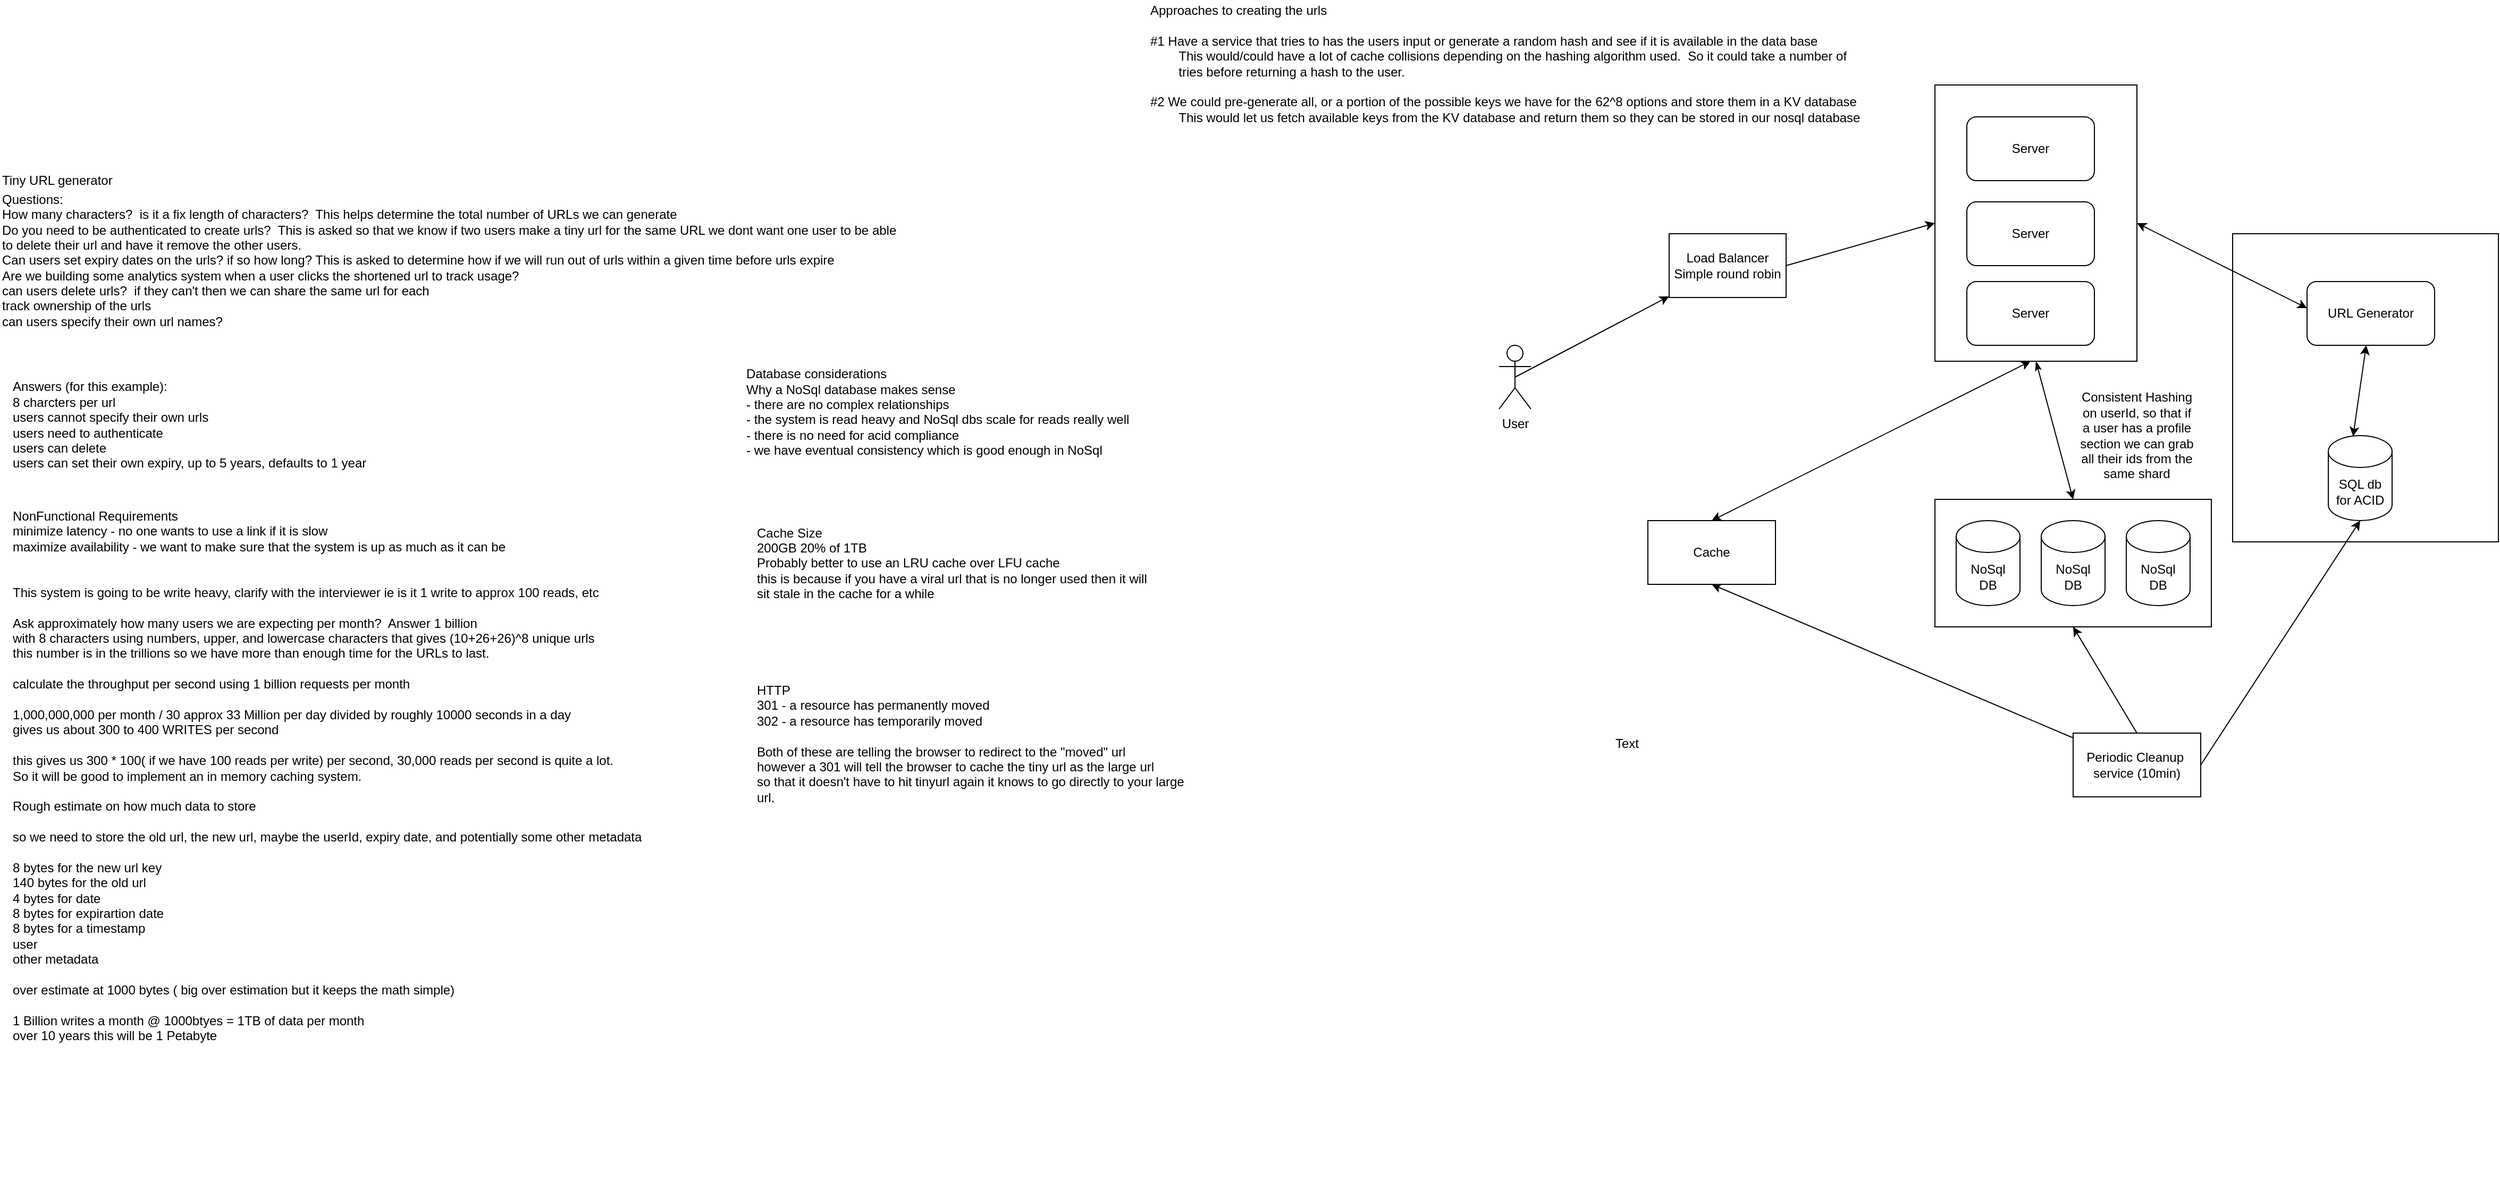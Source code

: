 <mxfile>
    <diagram id="CMv7QAz_QmGqdZHA5KE1" name="Page-1">
        <mxGraphModel dx="1920" dy="1181" grid="1" gridSize="10" guides="1" tooltips="1" connect="1" arrows="1" fold="1" page="0" pageScale="1" pageWidth="850" pageHeight="1100" math="0" shadow="0">
            <root>
                <mxCell id="0"/>
                <mxCell id="1" parent="0"/>
                <mxCell id="49" value="" style="rounded=0;whiteSpace=wrap;html=1;" vertex="1" parent="1">
                    <mxGeometry x="1790" y="120" width="260" height="120" as="geometry"/>
                </mxCell>
                <mxCell id="50" style="edgeStyle=none;html=1;exitX=0.5;exitY=1;exitDx=0;exitDy=0;entryX=0.5;entryY=0;entryDx=0;entryDy=0;startArrow=classicThin;startFill=1;" edge="1" parent="1" source="42" target="49">
                    <mxGeometry relative="1" as="geometry"/>
                </mxCell>
                <mxCell id="42" value="" style="rounded=0;whiteSpace=wrap;html=1;" vertex="1" parent="1">
                    <mxGeometry x="1790" y="-270" width="190" height="260" as="geometry"/>
                </mxCell>
                <mxCell id="30" value="" style="rounded=0;whiteSpace=wrap;html=1;" vertex="1" parent="1">
                    <mxGeometry x="2070" y="-130" width="250" height="290" as="geometry"/>
                </mxCell>
                <mxCell id="2" value="&lt;div&gt;&lt;span&gt;Tiny URL generator&lt;/span&gt;&lt;/div&gt;" style="text;html=1;align=left;verticalAlign=middle;resizable=0;points=[];autosize=1;strokeColor=none;fillColor=none;" vertex="1" parent="1">
                    <mxGeometry x="-30" y="-190" width="120" height="20" as="geometry"/>
                </mxCell>
                <mxCell id="3" value="Questions:&lt;br&gt;How many characters?&amp;nbsp; is it a fix length of characters?&amp;nbsp; This helps determine the total number of URLs we can generate&lt;br&gt;Do you need to be authenticated to create urls?&amp;nbsp; This is asked so that we know if two users make a tiny url for the same URL we dont want one user to be able&lt;br&gt;to delete their url and have it remove the other users.&lt;br&gt;Can users set expiry dates on the urls? if so how long? This is asked to determine how if we will run out of urls within a given time before urls expire&lt;br&gt;Are we building some analytics system when a user clicks the shortened url to track usage?&lt;br&gt;can users delete urls?&amp;nbsp; if they can't then we can share the same url for each&lt;br&gt;track ownership of the urls&lt;br&gt;can users specify their own url names?" style="text;html=1;align=left;verticalAlign=middle;resizable=0;points=[];autosize=1;strokeColor=none;fillColor=none;" vertex="1" parent="1">
                    <mxGeometry x="-30" y="-170" width="860" height="130" as="geometry"/>
                </mxCell>
                <mxCell id="4" value="Answers (for this example):&lt;br&gt;8 charcters per url&lt;br&gt;users cannot specify their own urls&lt;br&gt;users need to authenticate&lt;br&gt;users can delete&lt;br&gt;users can set their own expiry, up to 5 years, defaults to 1 year" style="text;html=1;align=left;verticalAlign=middle;resizable=0;points=[];autosize=1;strokeColor=none;fillColor=none;" vertex="1" parent="1">
                    <mxGeometry x="-20" y="5" width="350" height="90" as="geometry"/>
                </mxCell>
                <mxCell id="5" value="NonFunctional Requirements&lt;br&gt;minimize latency - no one wants to use a link if it is slow&lt;br&gt;maximize availability - we want to make sure that the system is up as much as it can be&lt;br&gt;&lt;br&gt;&lt;br&gt;This system is going to be write heavy, clarify with the interviewer ie is it 1 write to approx 100 reads, etc&lt;br&gt;&lt;br&gt;Ask approximately how many users we are expecting per month?&amp;nbsp; Answer 1 billion&lt;br&gt;with 8 characters using numbers, upper, and lowercase characters that gives (10+26+26)^8 unique urls&lt;br&gt;this number is in the trillions so we have more than enough time for the URLs to last.&lt;br&gt;&lt;br&gt;calculate the throughput per second using 1 billion requests per month&lt;br&gt;&lt;br&gt;1,000,000,000 per month / 30 approx 33 Million per day divided by roughly 10000 seconds in a day&lt;br&gt;gives us about 300 to 400 WRITES per second&lt;br&gt;&lt;br&gt;this gives us 300 * 100( if we have 100 reads per write) per second, 30,000 reads per second is quite a lot.&amp;nbsp;&lt;br&gt;So it will be good to implement an in memory caching system.&lt;br&gt;&lt;br&gt;Rough estimate on how much data to store&lt;br&gt;&lt;br&gt;so we need to store the old url, the new url, maybe the userId, expiry date, and potentially some other metadata&lt;br&gt;&lt;br&gt;8 bytes for the new url key&lt;br&gt;140 bytes for the old url&lt;br&gt;4 bytes for date&lt;br&gt;8 bytes for expirartion date&lt;br&gt;8 bytes for a timestamp&lt;br&gt;user&lt;br&gt;other metadata&lt;br&gt;&lt;br&gt;over estimate at 1000 bytes ( big over estimation but it keeps the math simple)&lt;br&gt;&lt;br&gt;1 Billion writes a month @ 1000btyes = 1TB of data per month&lt;br&gt;over 10 years this will be 1 Petabyte&lt;br&gt;&lt;br&gt;&lt;br&gt;&lt;br&gt;&lt;br&gt;&lt;br&gt;&lt;br&gt;&lt;br&gt;&lt;br&gt;&amp;nbsp;" style="text;html=1;align=left;verticalAlign=middle;resizable=0;points=[];autosize=1;strokeColor=none;fillColor=none;" vertex="1" parent="1">
                    <mxGeometry x="-20" y="135" width="610" height="620" as="geometry"/>
                </mxCell>
                <mxCell id="6" value="Database considerations&lt;br&gt;&lt;div&gt;Why a NoSql database makes sense&lt;/div&gt;&lt;div&gt;- there are no complex relationships&lt;/div&gt;&lt;div&gt;- the system is read heavy and NoSql dbs scale for reads really well&lt;/div&gt;&lt;div&gt;- there is no need for acid compliance&lt;/div&gt;&lt;div&gt;- we have eventual consistency which is good enough in NoSql&lt;/div&gt;&lt;div&gt;&lt;br&gt;&lt;/div&gt;" style="text;html=1;align=left;verticalAlign=middle;resizable=0;points=[];autosize=1;strokeColor=none;fillColor=none;" vertex="1" parent="1">
                    <mxGeometry x="670" y="-5" width="380" height="100" as="geometry"/>
                </mxCell>
                <mxCell id="7" value="Cache Size&lt;br&gt;200GB 20% of 1TB&lt;br&gt;Probably better to use an LRU cache over LFU cache&lt;br&gt;this is because if you have a viral url that is no longer used then it will&lt;br&gt;sit stale in the cache for a while&lt;br&gt;" style="text;html=1;align=left;verticalAlign=middle;resizable=0;points=[];autosize=1;strokeColor=none;fillColor=none;" vertex="1" parent="1">
                    <mxGeometry x="680" y="140" width="380" height="80" as="geometry"/>
                </mxCell>
                <mxCell id="8" value="HTTP&amp;nbsp;&lt;br&gt;301 - a resource has permanently moved&lt;br&gt;302 - a resource has temporarily moved&lt;br&gt;&lt;br&gt;Both of these are telling the browser to redirect to the &quot;moved&quot; url&lt;br&gt;however a&amp;nbsp;301 will tell the browser to cache the tiny url as the large url&lt;br&gt;so that it doesn't have to hit tinyurl again it knows to go directly to your large&amp;nbsp;&lt;br&gt;url." style="text;html=1;align=left;verticalAlign=middle;resizable=0;points=[];autosize=1;strokeColor=none;fillColor=none;" vertex="1" parent="1">
                    <mxGeometry x="680" y="290" width="420" height="120" as="geometry"/>
                </mxCell>
                <mxCell id="15" style="edgeStyle=none;html=1;exitX=0.5;exitY=0.5;exitDx=0;exitDy=0;exitPerimeter=0;" edge="1" parent="1" source="9" target="32">
                    <mxGeometry relative="1" as="geometry">
                        <mxPoint x="1650" as="targetPoint"/>
                    </mxGeometry>
                </mxCell>
                <mxCell id="9" value="User" style="shape=umlActor;verticalLabelPosition=bottom;verticalAlign=top;html=1;outlineConnect=0;" vertex="1" parent="1">
                    <mxGeometry x="1380" y="-25" width="30" height="60" as="geometry"/>
                </mxCell>
                <mxCell id="13" style="edgeStyle=none;html=1;entryX=0.5;entryY=0;entryDx=0;entryDy=0;startArrow=classic;startFill=1;" edge="1" parent="1" target="12">
                    <mxGeometry relative="1" as="geometry">
                        <mxPoint x="1880" y="-10" as="sourcePoint"/>
                    </mxGeometry>
                </mxCell>
                <mxCell id="10" value="Server" style="rounded=1;whiteSpace=wrap;html=1;" vertex="1" parent="1">
                    <mxGeometry x="1820" y="-85" width="120" height="60" as="geometry"/>
                </mxCell>
                <mxCell id="11" value="NoSql&lt;br&gt;DB" style="shape=cylinder3;whiteSpace=wrap;html=1;boundedLbl=1;backgroundOutline=1;size=15;" vertex="1" parent="1">
                    <mxGeometry x="1970" y="140" width="60" height="80" as="geometry"/>
                </mxCell>
                <mxCell id="12" value="Cache" style="rounded=0;whiteSpace=wrap;html=1;" vertex="1" parent="1">
                    <mxGeometry x="1520" y="140" width="120" height="60" as="geometry"/>
                </mxCell>
                <mxCell id="16" value="Approaches to creating the urls&lt;br&gt;&lt;br&gt;#1 Have a service that tries to has the users input or generate a random hash and see if it is available in the data base&lt;br&gt;&lt;span style=&quot;white-space: pre&quot;&gt;&#9;&lt;/span&gt;This would/could have a lot of cache collisions depending on the hashing algorithm used.&amp;nbsp; So it could take a number of&lt;br&gt;&lt;span style=&quot;white-space: pre&quot;&gt;&#9;&lt;/span&gt;tries before returning a hash to the user.&lt;br&gt;&lt;br&gt;#2 We could pre-generate all, or a portion of the possible keys we have for the 62^8 options and store them in a KV database&lt;br&gt;&lt;span style=&quot;white-space: pre&quot;&gt;&#9;&lt;/span&gt;This would let us fetch available keys from the KV database and return them so they can be stored in our nosql database&amp;nbsp;" style="text;html=1;align=left;verticalAlign=middle;resizable=0;points=[];autosize=1;strokeColor=none;fillColor=none;" vertex="1" parent="1">
                    <mxGeometry x="1050" y="-350" width="690" height="120" as="geometry"/>
                </mxCell>
                <mxCell id="17" value="SQL db&lt;br&gt;for ACID" style="shape=cylinder3;whiteSpace=wrap;html=1;boundedLbl=1;backgroundOutline=1;size=15;" vertex="1" parent="1">
                    <mxGeometry x="2160" y="60" width="60" height="80" as="geometry"/>
                </mxCell>
                <mxCell id="20" style="edgeStyle=none;html=1;entryX=0.388;entryY=0.009;entryDx=0;entryDy=0;entryPerimeter=0;startArrow=classic;startFill=1;" edge="1" parent="1" source="18" target="17">
                    <mxGeometry relative="1" as="geometry"/>
                </mxCell>
                <mxCell id="18" value="URL Generator" style="whiteSpace=wrap;html=1;rounded=1;" vertex="1" parent="1">
                    <mxGeometry x="2140" y="-85" width="120" height="60" as="geometry"/>
                </mxCell>
                <mxCell id="23" style="edgeStyle=none;html=1;exitX=0.5;exitY=0;exitDx=0;exitDy=0;startArrow=none;startFill=0;entryX=0.5;entryY=1;entryDx=0;entryDy=0;" edge="1" parent="1" source="22" target="49">
                    <mxGeometry relative="1" as="geometry">
                        <mxPoint x="2000" y="220" as="targetPoint"/>
                    </mxGeometry>
                </mxCell>
                <mxCell id="24" style="edgeStyle=none;html=1;exitX=1;exitY=0.5;exitDx=0;exitDy=0;entryX=0.5;entryY=1;entryDx=0;entryDy=0;entryPerimeter=0;startArrow=none;startFill=0;" edge="1" parent="1" source="22" target="17">
                    <mxGeometry relative="1" as="geometry"/>
                </mxCell>
                <mxCell id="25" style="edgeStyle=none;html=1;entryX=0.5;entryY=1;entryDx=0;entryDy=0;startArrow=none;startFill=0;" edge="1" parent="1" source="22" target="12">
                    <mxGeometry relative="1" as="geometry"/>
                </mxCell>
                <mxCell id="22" value="Periodic Cleanup&amp;nbsp;&lt;br&gt;service (10min)" style="rounded=0;whiteSpace=wrap;html=1;" vertex="1" parent="1">
                    <mxGeometry x="1920" y="340" width="120" height="60" as="geometry"/>
                </mxCell>
                <mxCell id="43" style="edgeStyle=none;html=1;exitX=1;exitY=0.5;exitDx=0;exitDy=0;entryX=0;entryY=0.5;entryDx=0;entryDy=0;startArrow=none;startFill=0;" edge="1" parent="1" source="32" target="42">
                    <mxGeometry relative="1" as="geometry"/>
                </mxCell>
                <mxCell id="32" value="Load Balancer&lt;br&gt;Simple round robin" style="rounded=0;whiteSpace=wrap;html=1;" vertex="1" parent="1">
                    <mxGeometry x="1540" y="-130" width="110" height="60" as="geometry"/>
                </mxCell>
                <mxCell id="41" style="edgeStyle=none;html=1;exitX=1;exitY=0.5;exitDx=0;exitDy=0;startArrow=classic;startFill=1;" edge="1" parent="1" source="42">
                    <mxGeometry relative="1" as="geometry">
                        <mxPoint x="2140" y="-60" as="targetPoint"/>
                    </mxGeometry>
                </mxCell>
                <mxCell id="36" value="Server" style="rounded=1;whiteSpace=wrap;html=1;" vertex="1" parent="1">
                    <mxGeometry x="1820" y="-160" width="120" height="60" as="geometry"/>
                </mxCell>
                <mxCell id="37" value="Server" style="rounded=1;whiteSpace=wrap;html=1;" vertex="1" parent="1">
                    <mxGeometry x="1820" y="-240" width="120" height="60" as="geometry"/>
                </mxCell>
                <mxCell id="46" value="NoSql&lt;br&gt;DB" style="shape=cylinder3;whiteSpace=wrap;html=1;boundedLbl=1;backgroundOutline=1;size=15;" vertex="1" parent="1">
                    <mxGeometry x="1890" y="140" width="60" height="80" as="geometry"/>
                </mxCell>
                <mxCell id="47" value="NoSql&lt;br&gt;DB" style="shape=cylinder3;whiteSpace=wrap;html=1;boundedLbl=1;backgroundOutline=1;size=15;" vertex="1" parent="1">
                    <mxGeometry x="1810" y="140" width="60" height="80" as="geometry"/>
                </mxCell>
                <mxCell id="51" value="Consistent Hashing on userId, so that if a user has a profile section we can grab all their ids from the same shard" style="text;html=1;strokeColor=none;fillColor=none;align=center;verticalAlign=middle;whiteSpace=wrap;rounded=0;" vertex="1" parent="1">
                    <mxGeometry x="1925" y="40" width="110" height="40" as="geometry"/>
                </mxCell>
                <mxCell id="52" value="Text" style="text;html=1;align=center;verticalAlign=middle;resizable=0;points=[];autosize=1;strokeColor=none;fillColor=none;" vertex="1" parent="1">
                    <mxGeometry x="1480" y="340" width="40" height="20" as="geometry"/>
                </mxCell>
            </root>
        </mxGraphModel>
    </diagram>
</mxfile>